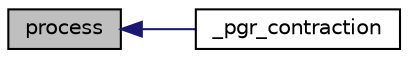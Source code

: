 digraph "process"
{
  edge [fontname="Helvetica",fontsize="10",labelfontname="Helvetica",labelfontsize="10"];
  node [fontname="Helvetica",fontsize="10",shape=record];
  rankdir="LR";
  Node74 [label="process",height=0.2,width=0.4,color="black", fillcolor="grey75", style="filled", fontcolor="black"];
  Node74 -> Node75 [dir="back",color="midnightblue",fontsize="10",style="solid",fontname="Helvetica"];
  Node75 [label="_pgr_contraction",height=0.2,width=0.4,color="black", fillcolor="white", style="filled",URL="$contractGraph_8c.html#af1582ae4de476b13ff1e74bfb64f610e"];
}
